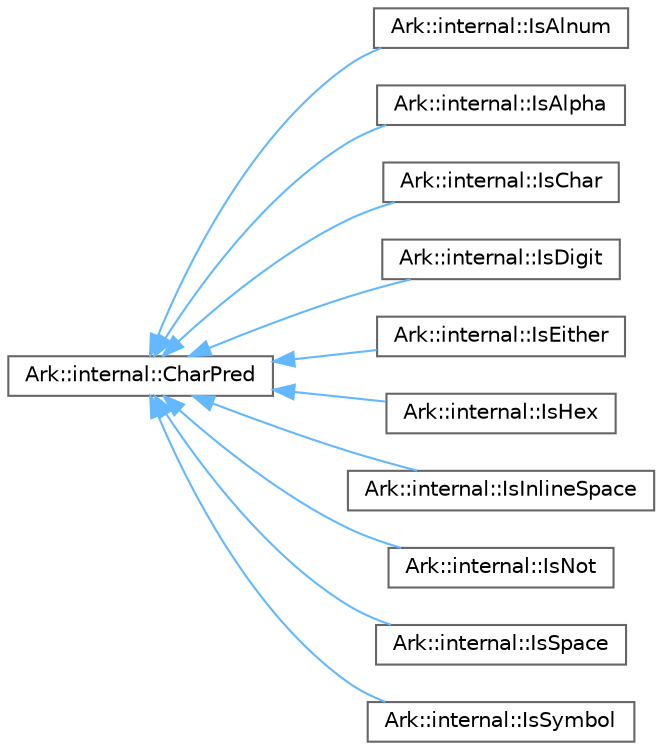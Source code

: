 digraph "Graphical Class Hierarchy"
{
 // INTERACTIVE_SVG=YES
 // LATEX_PDF_SIZE
  bgcolor="transparent";
  edge [fontname=Helvetica,fontsize=10,labelfontname=Helvetica,labelfontsize=10];
  node [fontname=Helvetica,fontsize=10,shape=box,height=0.2,width=0.4];
  rankdir="LR";
  Node0 [id="Node000000",label="Ark::internal::CharPred",height=0.2,width=0.4,color="grey40", fillcolor="white", style="filled",URL="$d0/d86/structArk_1_1internal_1_1CharPred.html",tooltip=" "];
  Node0 -> Node1 [id="edge2_Node000000_Node000001",dir="back",color="steelblue1",style="solid",tooltip=" "];
  Node1 [id="Node000001",label="Ark::internal::IsAlnum",height=0.2,width=0.4,color="grey40", fillcolor="white", style="filled",URL="$d6/dd4/structArk_1_1internal_1_1IsAlnum.html",tooltip=" "];
  Node0 -> Node2 [id="edge3_Node000000_Node000002",dir="back",color="steelblue1",style="solid",tooltip=" "];
  Node2 [id="Node000002",label="Ark::internal::IsAlpha",height=0.2,width=0.4,color="grey40", fillcolor="white", style="filled",URL="$d1/d0f/structArk_1_1internal_1_1IsAlpha.html",tooltip=" "];
  Node0 -> Node3 [id="edge4_Node000000_Node000003",dir="back",color="steelblue1",style="solid",tooltip=" "];
  Node3 [id="Node000003",label="Ark::internal::IsChar",height=0.2,width=0.4,color="grey40", fillcolor="white", style="filled",URL="$d1/daf/structArk_1_1internal_1_1IsChar.html",tooltip=" "];
  Node0 -> Node4 [id="edge5_Node000000_Node000004",dir="back",color="steelblue1",style="solid",tooltip=" "];
  Node4 [id="Node000004",label="Ark::internal::IsDigit",height=0.2,width=0.4,color="grey40", fillcolor="white", style="filled",URL="$da/d0d/structArk_1_1internal_1_1IsDigit.html",tooltip=" "];
  Node0 -> Node5 [id="edge6_Node000000_Node000005",dir="back",color="steelblue1",style="solid",tooltip=" "];
  Node5 [id="Node000005",label="Ark::internal::IsEither",height=0.2,width=0.4,color="grey40", fillcolor="white", style="filled",URL="$da/d07/structArk_1_1internal_1_1IsEither.html",tooltip=" "];
  Node0 -> Node6 [id="edge7_Node000000_Node000006",dir="back",color="steelblue1",style="solid",tooltip=" "];
  Node6 [id="Node000006",label="Ark::internal::IsHex",height=0.2,width=0.4,color="grey40", fillcolor="white", style="filled",URL="$da/dbf/structArk_1_1internal_1_1IsHex.html",tooltip=" "];
  Node0 -> Node7 [id="edge8_Node000000_Node000007",dir="back",color="steelblue1",style="solid",tooltip=" "];
  Node7 [id="Node000007",label="Ark::internal::IsInlineSpace",height=0.2,width=0.4,color="grey40", fillcolor="white", style="filled",URL="$d7/dc3/structArk_1_1internal_1_1IsInlineSpace.html",tooltip=" "];
  Node0 -> Node8 [id="edge9_Node000000_Node000008",dir="back",color="steelblue1",style="solid",tooltip=" "];
  Node8 [id="Node000008",label="Ark::internal::IsNot",height=0.2,width=0.4,color="grey40", fillcolor="white", style="filled",URL="$dd/d27/structArk_1_1internal_1_1IsNot.html",tooltip=" "];
  Node0 -> Node9 [id="edge10_Node000000_Node000009",dir="back",color="steelblue1",style="solid",tooltip=" "];
  Node9 [id="Node000009",label="Ark::internal::IsSpace",height=0.2,width=0.4,color="grey40", fillcolor="white", style="filled",URL="$dc/df7/structArk_1_1internal_1_1IsSpace.html",tooltip=" "];
  Node0 -> Node10 [id="edge11_Node000000_Node000010",dir="back",color="steelblue1",style="solid",tooltip=" "];
  Node10 [id="Node000010",label="Ark::internal::IsSymbol",height=0.2,width=0.4,color="grey40", fillcolor="white", style="filled",URL="$de/d0c/structArk_1_1internal_1_1IsSymbol.html",tooltip=" "];
}
